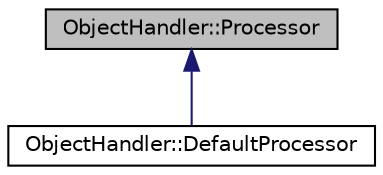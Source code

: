 digraph "ObjectHandler::Processor"
{
  edge [fontname="Helvetica",fontsize="10",labelfontname="Helvetica",labelfontsize="10"];
  node [fontname="Helvetica",fontsize="10",shape=record];
  Node0 [label="ObjectHandler::Processor",height=0.2,width=0.4,color="black", fillcolor="grey75", style="filled", fontcolor="black"];
  Node0 -> Node1 [dir="back",color="midnightblue",fontsize="10",style="solid",fontname="Helvetica"];
  Node1 [label="ObjectHandler::DefaultProcessor",height=0.2,width=0.4,color="black", fillcolor="white", style="filled",URL="$class_object_handler_1_1_default_processor.html",tooltip="Default behavior for post serialization processing of an Object. "];
}
